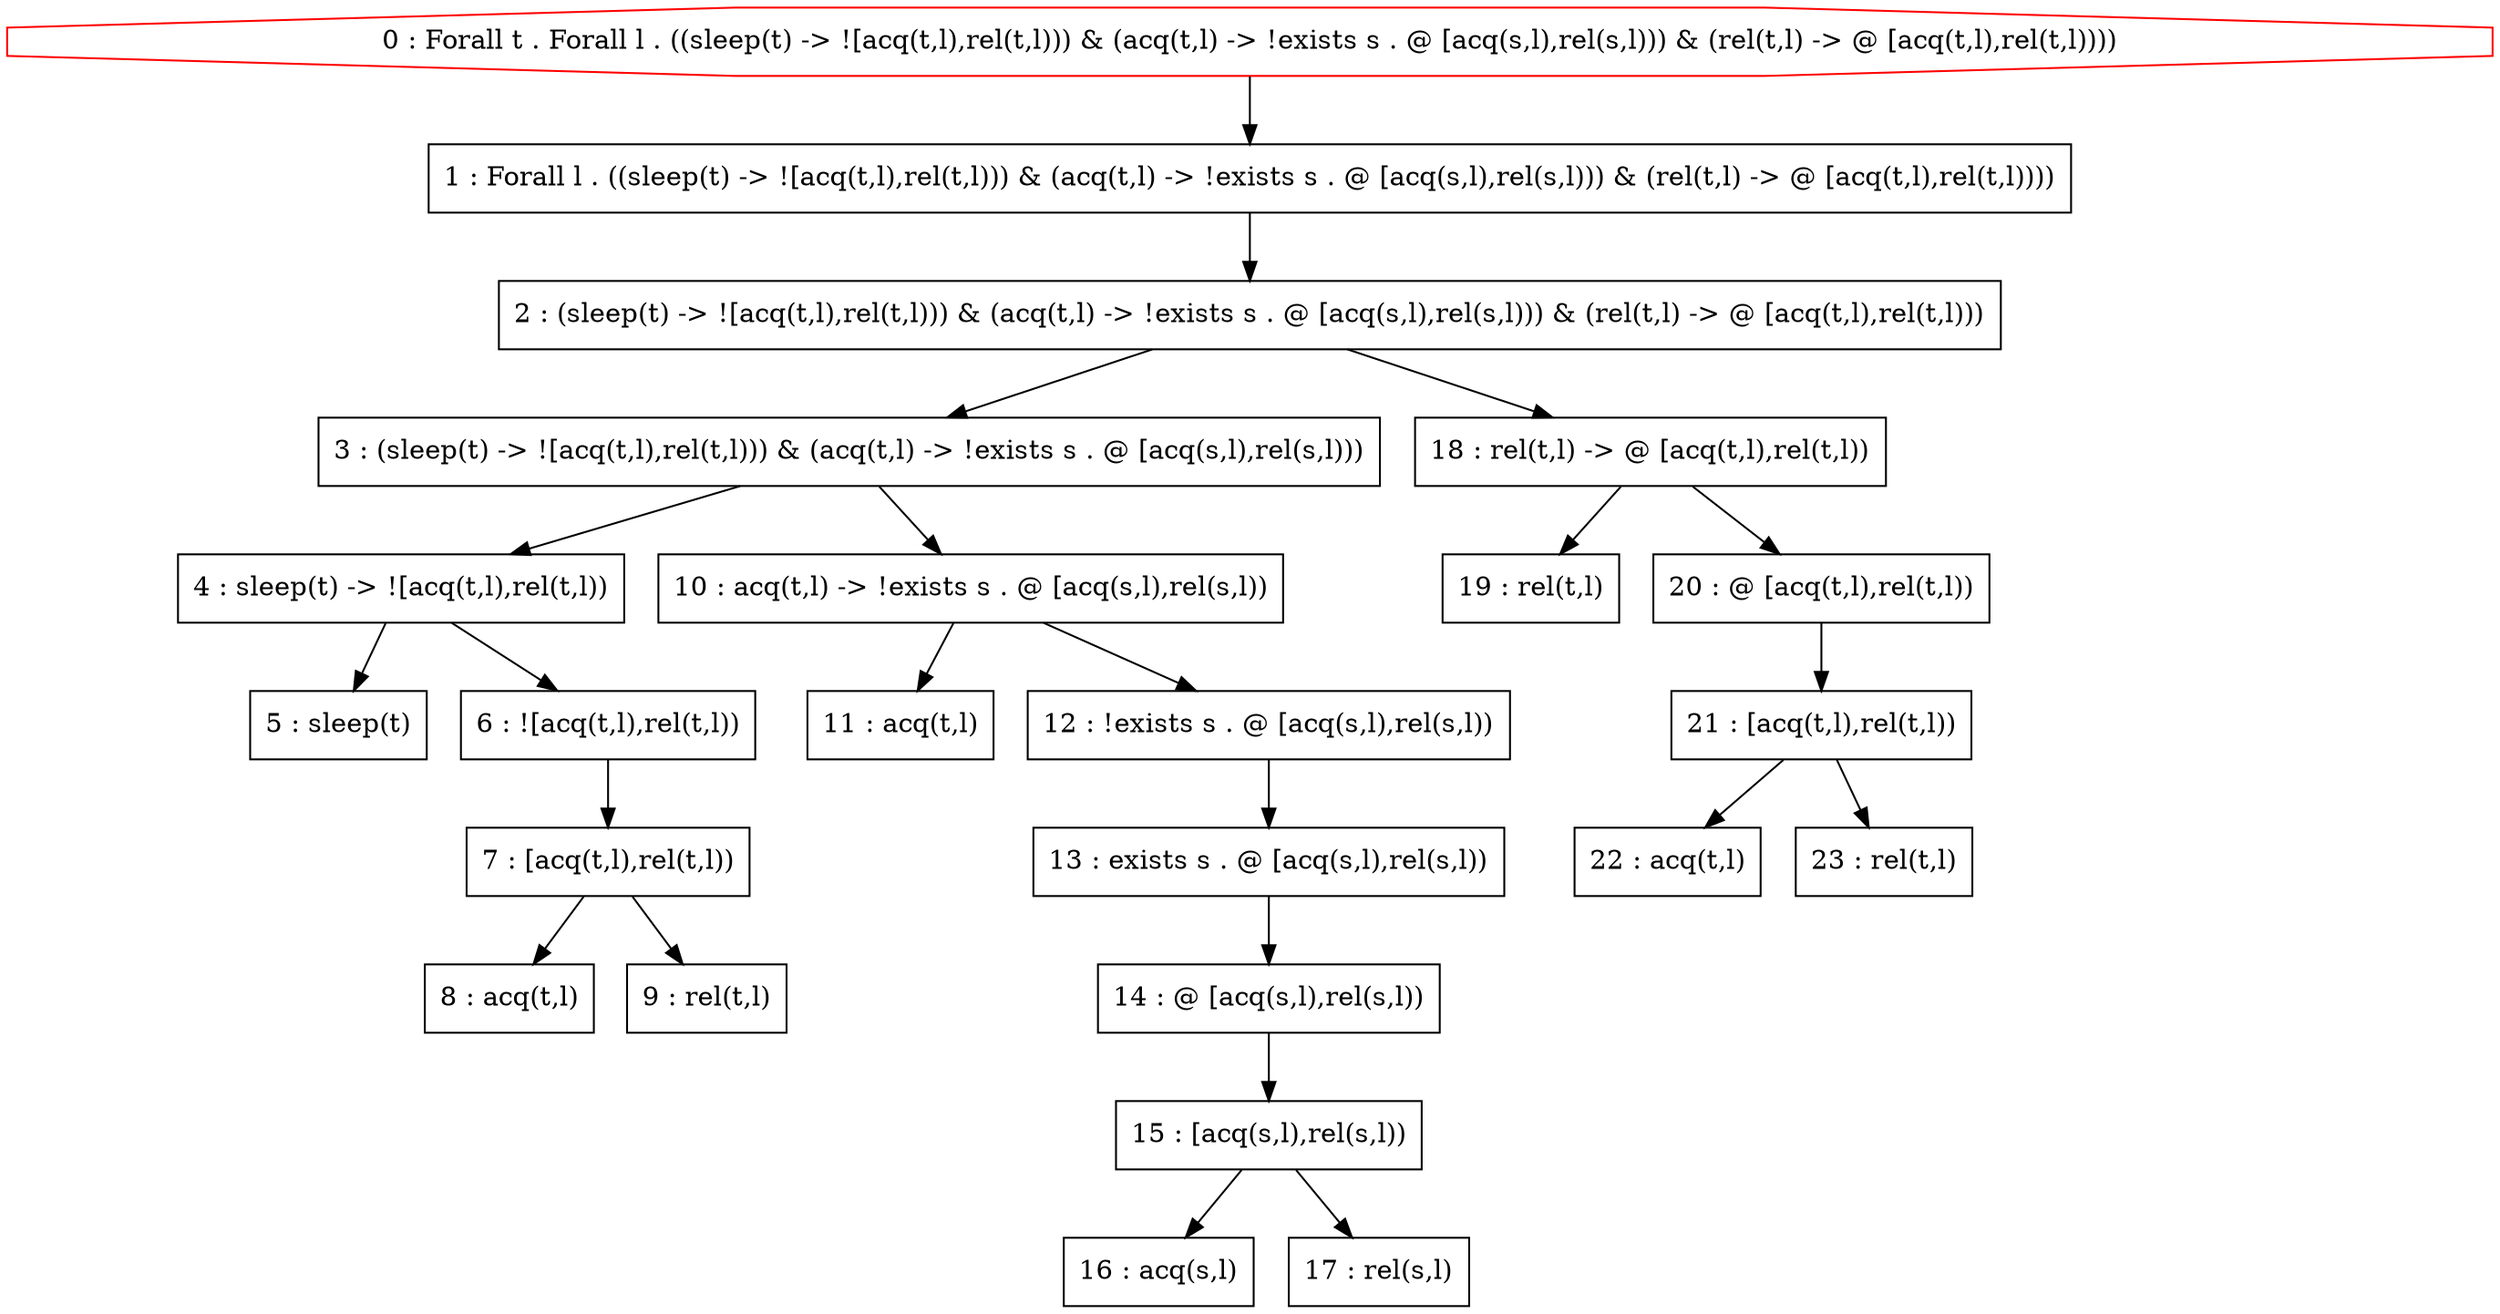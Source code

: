 digraph G {
  0 [shape=octagon, color=red, label="0 : Forall t . Forall l . ((sleep(t) -> ![acq(t,l),rel(t,l))) & (acq(t,l) -> !exists s . @ [acq(s,l),rel(s,l))) & (rel(t,l) -> @ [acq(t,l),rel(t,l))))"]
  1 [shape=box, label="1 : Forall l . ((sleep(t) -> ![acq(t,l),rel(t,l))) & (acq(t,l) -> !exists s . @ [acq(s,l),rel(s,l))) & (rel(t,l) -> @ [acq(t,l),rel(t,l))))"]
  2 [shape=box, label="2 : (sleep(t) -> ![acq(t,l),rel(t,l))) & (acq(t,l) -> !exists s . @ [acq(s,l),rel(s,l))) & (rel(t,l) -> @ [acq(t,l),rel(t,l)))"]
  3 [shape=box, label="3 : (sleep(t) -> ![acq(t,l),rel(t,l))) & (acq(t,l) -> !exists s . @ [acq(s,l),rel(s,l)))"]
  4 [shape=box, label="4 : sleep(t) -> ![acq(t,l),rel(t,l))"]
  5 [shape=box, label="5 : sleep(t)"]
  6 [shape=box, label="6 : ![acq(t,l),rel(t,l))"]
  7 [shape=box, label="7 : [acq(t,l),rel(t,l))"]
  8 [shape=box, label="8 : acq(t,l)"]
  9 [shape=box, label="9 : rel(t,l)"]
  7 -> 8
  7 -> 9
  6 -> 7
  4 -> 5
  4 -> 6
  10 [shape=box, label="10 : acq(t,l) -> !exists s . @ [acq(s,l),rel(s,l))"]
  11 [shape=box, label="11 : acq(t,l)"]
  12 [shape=box, label="12 : !exists s . @ [acq(s,l),rel(s,l))"]
  13 [shape=box, label="13 : exists s . @ [acq(s,l),rel(s,l))"]
  14 [shape=box, label="14 : @ [acq(s,l),rel(s,l))"]
  15 [shape=box, label="15 : [acq(s,l),rel(s,l))"]
  16 [shape=box, label="16 : acq(s,l)"]
  17 [shape=box, label="17 : rel(s,l)"]
  15 -> 16
  15 -> 17
  14 -> 15
  13 -> 14
  12 -> 13
  10 -> 11
  10 -> 12
  3 -> 4
  3 -> 10
  18 [shape=box, label="18 : rel(t,l) -> @ [acq(t,l),rel(t,l))"]
  19 [shape=box, label="19 : rel(t,l)"]
  20 [shape=box, label="20 : @ [acq(t,l),rel(t,l))"]
  21 [shape=box, label="21 : [acq(t,l),rel(t,l))"]
  22 [shape=box, label="22 : acq(t,l)"]
  23 [shape=box, label="23 : rel(t,l)"]
  21 -> 22
  21 -> 23
  20 -> 21
  18 -> 19
  18 -> 20
  2 -> 3
  2 -> 18
  1 -> 2
  0 -> 1
}
